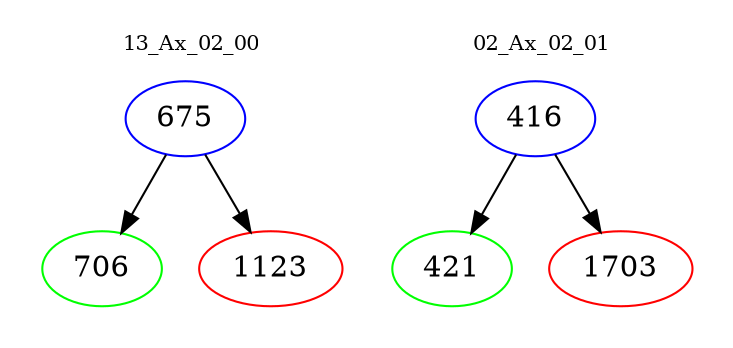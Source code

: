 digraph{
subgraph cluster_0 {
color = white
label = "13_Ax_02_00";
fontsize=10;
T0_675 [label="675", color="blue"]
T0_675 -> T0_706 [color="black"]
T0_706 [label="706", color="green"]
T0_675 -> T0_1123 [color="black"]
T0_1123 [label="1123", color="red"]
}
subgraph cluster_1 {
color = white
label = "02_Ax_02_01";
fontsize=10;
T1_416 [label="416", color="blue"]
T1_416 -> T1_421 [color="black"]
T1_421 [label="421", color="green"]
T1_416 -> T1_1703 [color="black"]
T1_1703 [label="1703", color="red"]
}
}
